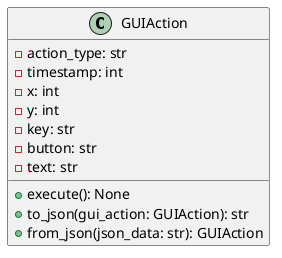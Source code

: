 @startuml
class GUIAction {
    - action_type: str
    - timestamp: int
    - x: int
    - y: int
    - key: str
    - button: str
    - text: str
    + execute(): None
    + to_json(gui_action: GUIAction): str
    + from_json(json_data: str): GUIAction
}
@enduml